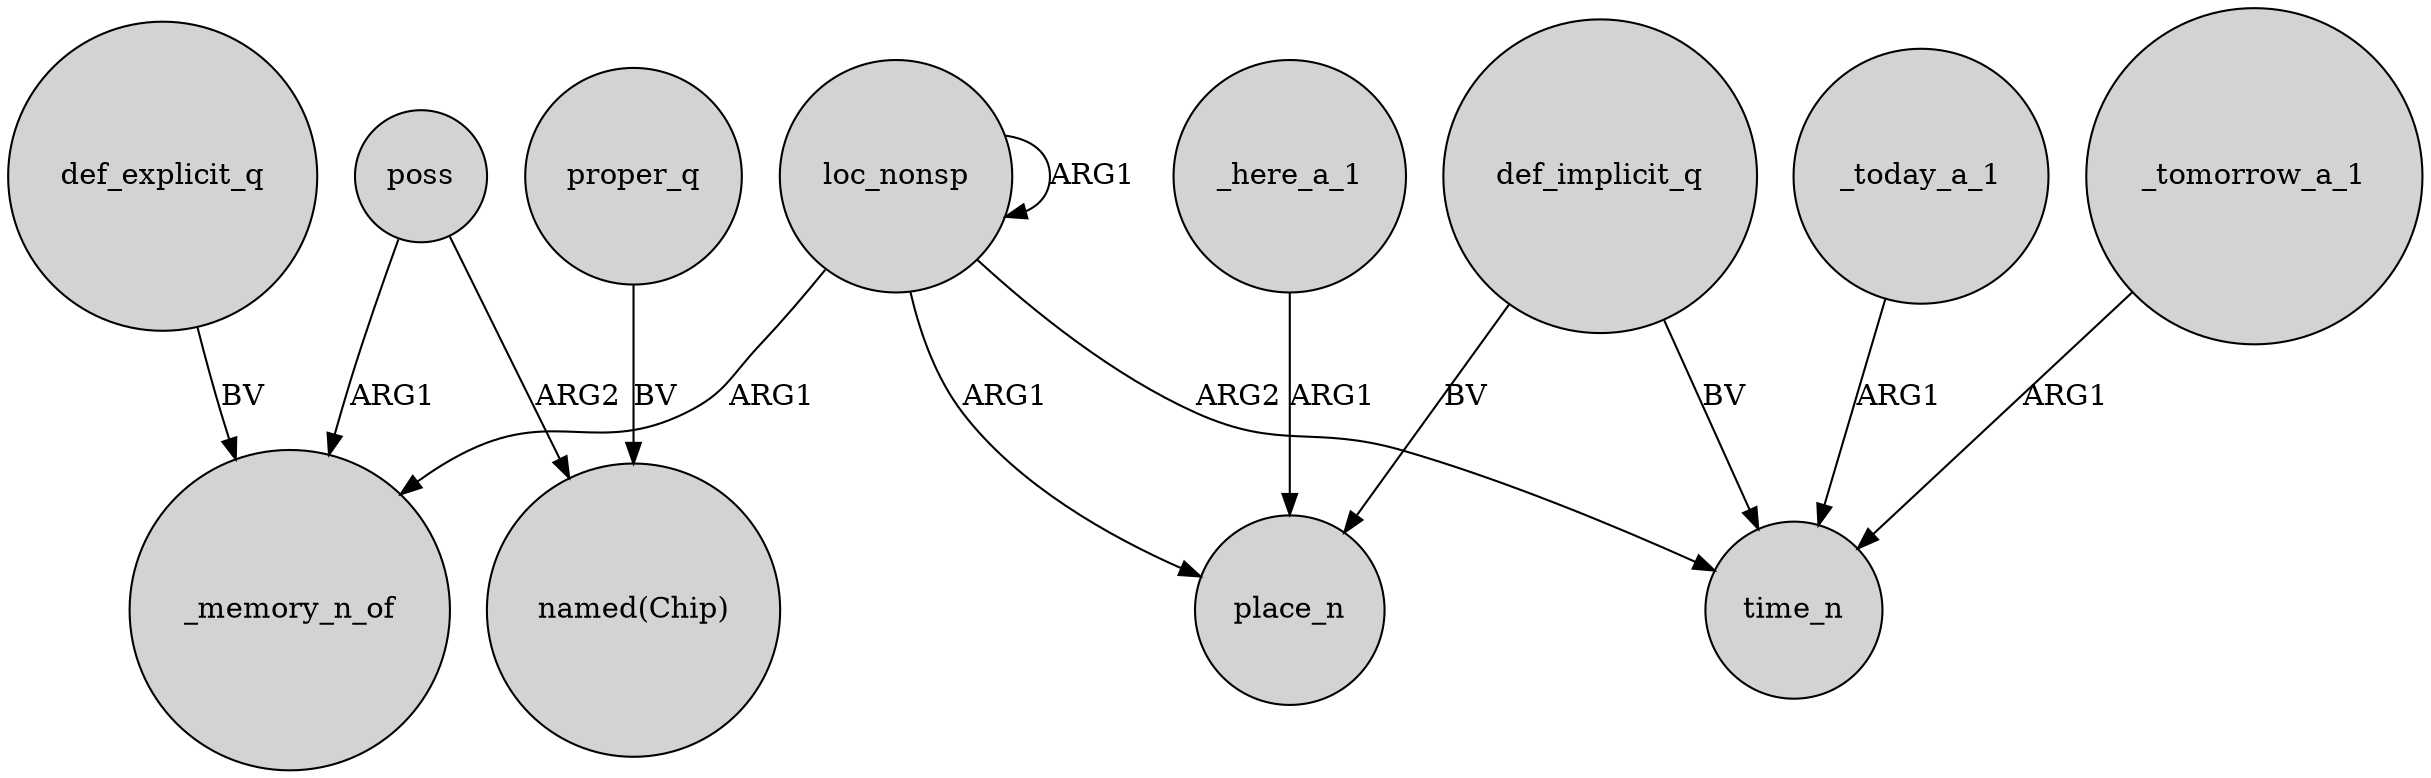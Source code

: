 digraph {
	node [shape=circle style=filled]
	loc_nonsp -> _memory_n_of [label=ARG1]
	loc_nonsp -> loc_nonsp [label=ARG1]
	def_implicit_q -> place_n [label=BV]
	_here_a_1 -> place_n [label=ARG1]
	_today_a_1 -> time_n [label=ARG1]
	loc_nonsp -> place_n [label=ARG1]
	_tomorrow_a_1 -> time_n [label=ARG1]
	poss -> _memory_n_of [label=ARG1]
	loc_nonsp -> time_n [label=ARG2]
	def_explicit_q -> _memory_n_of [label=BV]
	poss -> "named(Chip)" [label=ARG2]
	def_implicit_q -> time_n [label=BV]
	proper_q -> "named(Chip)" [label=BV]
}
